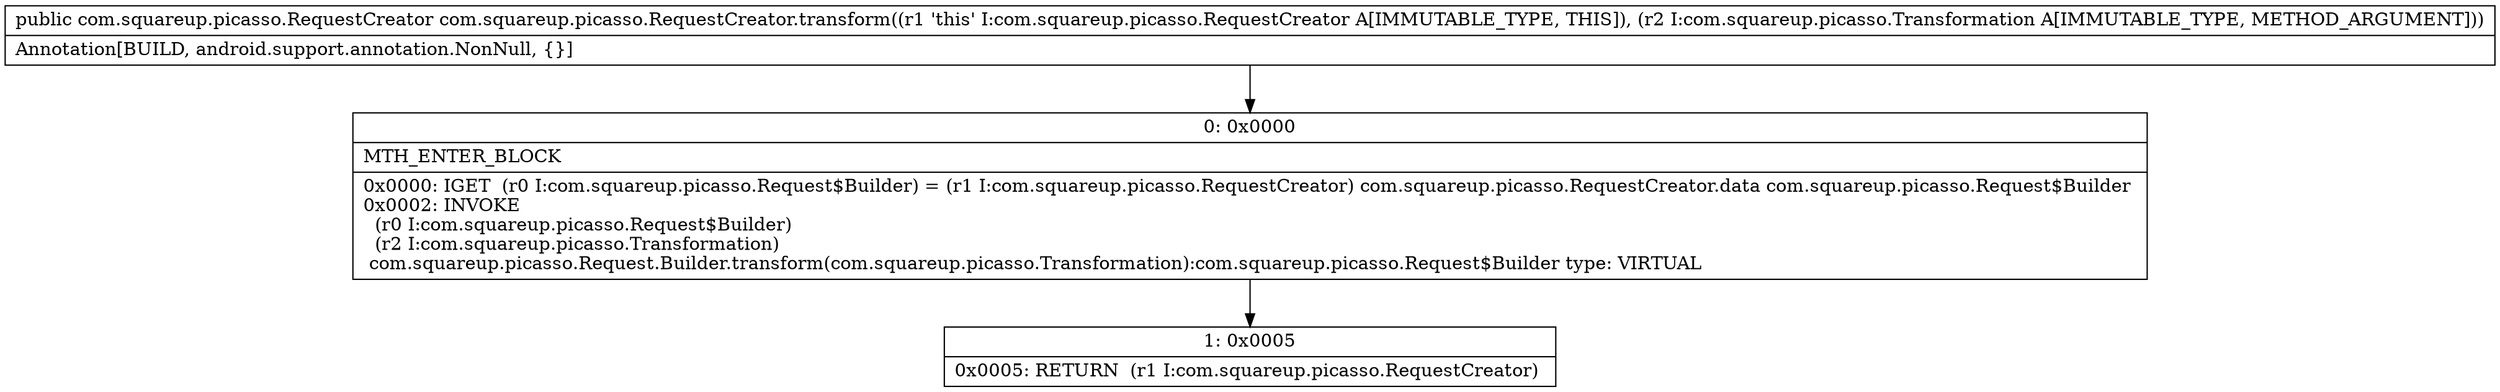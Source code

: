 digraph "CFG forcom.squareup.picasso.RequestCreator.transform(Lcom\/squareup\/picasso\/Transformation;)Lcom\/squareup\/picasso\/RequestCreator;" {
Node_0 [shape=record,label="{0\:\ 0x0000|MTH_ENTER_BLOCK\l|0x0000: IGET  (r0 I:com.squareup.picasso.Request$Builder) = (r1 I:com.squareup.picasso.RequestCreator) com.squareup.picasso.RequestCreator.data com.squareup.picasso.Request$Builder \l0x0002: INVOKE  \l  (r0 I:com.squareup.picasso.Request$Builder)\l  (r2 I:com.squareup.picasso.Transformation)\l com.squareup.picasso.Request.Builder.transform(com.squareup.picasso.Transformation):com.squareup.picasso.Request$Builder type: VIRTUAL \l}"];
Node_1 [shape=record,label="{1\:\ 0x0005|0x0005: RETURN  (r1 I:com.squareup.picasso.RequestCreator) \l}"];
MethodNode[shape=record,label="{public com.squareup.picasso.RequestCreator com.squareup.picasso.RequestCreator.transform((r1 'this' I:com.squareup.picasso.RequestCreator A[IMMUTABLE_TYPE, THIS]), (r2 I:com.squareup.picasso.Transformation A[IMMUTABLE_TYPE, METHOD_ARGUMENT]))  | Annotation[BUILD, android.support.annotation.NonNull, \{\}]\l}"];
MethodNode -> Node_0;
Node_0 -> Node_1;
}


